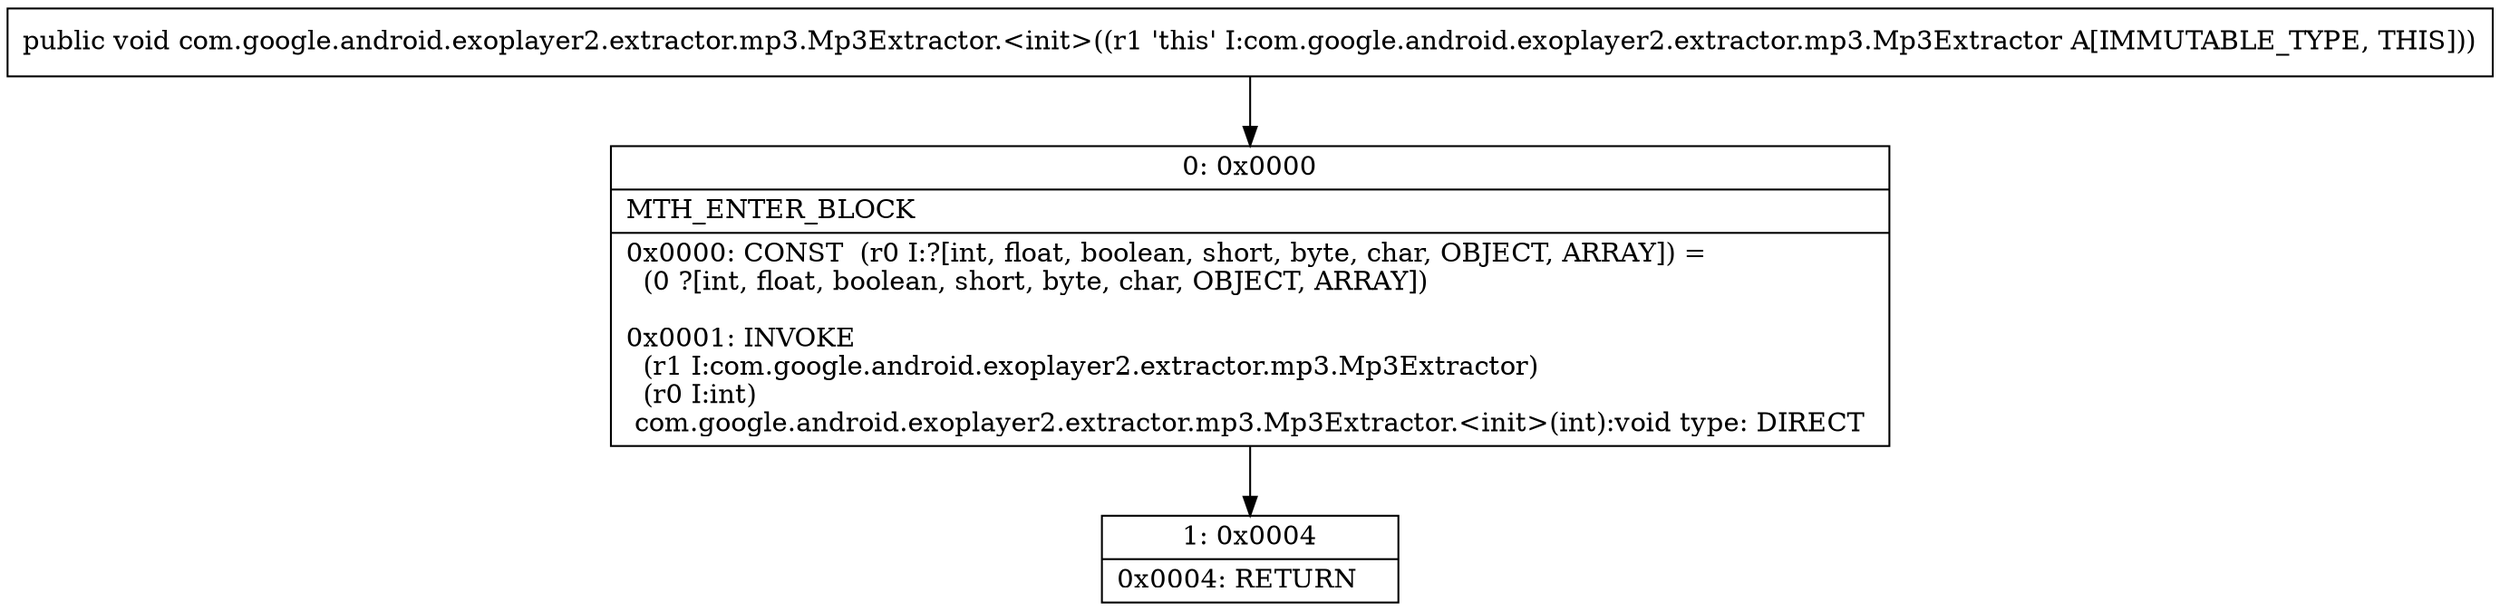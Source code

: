 digraph "CFG forcom.google.android.exoplayer2.extractor.mp3.Mp3Extractor.\<init\>()V" {
Node_0 [shape=record,label="{0\:\ 0x0000|MTH_ENTER_BLOCK\l|0x0000: CONST  (r0 I:?[int, float, boolean, short, byte, char, OBJECT, ARRAY]) = \l  (0 ?[int, float, boolean, short, byte, char, OBJECT, ARRAY])\l \l0x0001: INVOKE  \l  (r1 I:com.google.android.exoplayer2.extractor.mp3.Mp3Extractor)\l  (r0 I:int)\l com.google.android.exoplayer2.extractor.mp3.Mp3Extractor.\<init\>(int):void type: DIRECT \l}"];
Node_1 [shape=record,label="{1\:\ 0x0004|0x0004: RETURN   \l}"];
MethodNode[shape=record,label="{public void com.google.android.exoplayer2.extractor.mp3.Mp3Extractor.\<init\>((r1 'this' I:com.google.android.exoplayer2.extractor.mp3.Mp3Extractor A[IMMUTABLE_TYPE, THIS])) }"];
MethodNode -> Node_0;
Node_0 -> Node_1;
}

